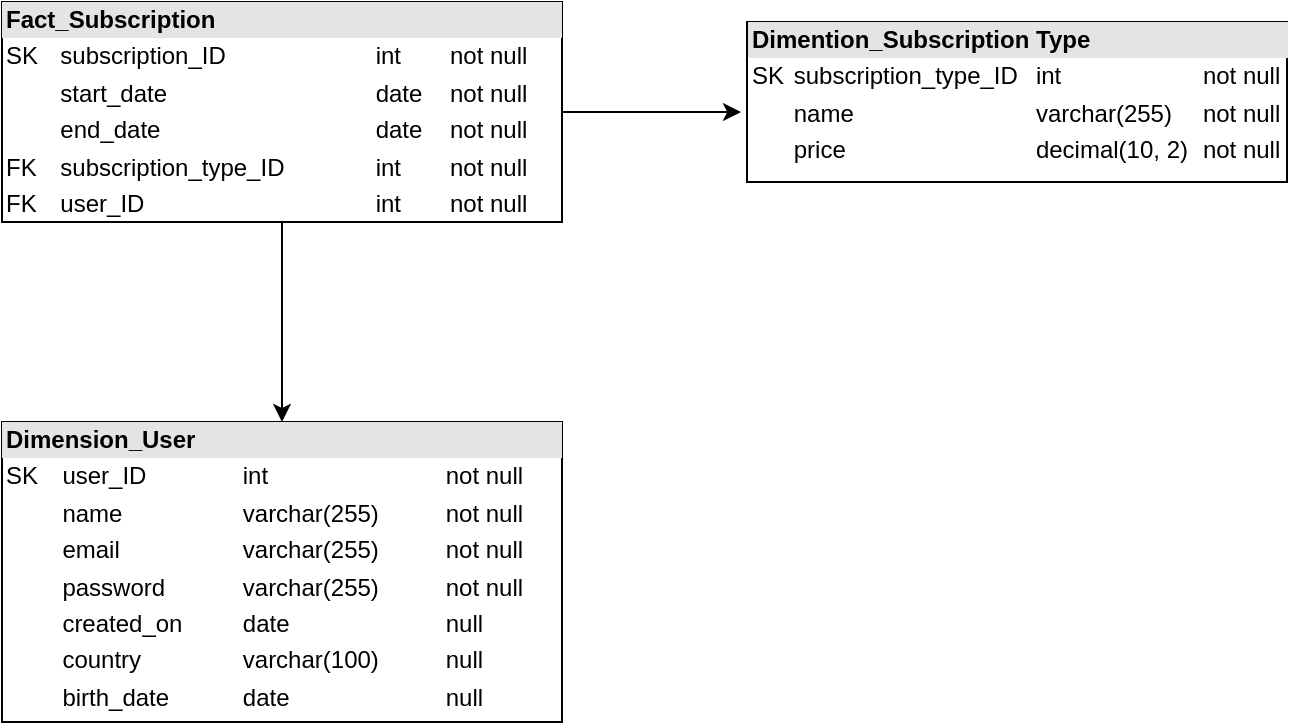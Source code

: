 <mxfile version="25.0.1" pages="2">
  <diagram name="Page-1" id="txToOMkD4dYvNyJyFBxO">
    <mxGraphModel dx="1434" dy="782" grid="1" gridSize="10" guides="1" tooltips="1" connect="1" arrows="1" fold="1" page="1" pageScale="1" pageWidth="850" pageHeight="1100" math="0" shadow="0">
      <root>
        <mxCell id="0" />
        <mxCell id="1" parent="0" />
        <mxCell id="92E1vozaBdeg2flHg4TQ-5" value="&lt;div style=&quot;box-sizing:border-box;width:100%;background:#e4e4e4;padding:2px;&quot;&gt;&lt;b&gt;Dimension_User&lt;/b&gt;&lt;/div&gt;&lt;table style=&quot;width:100%;font-size:1em;&quot; cellpadding=&quot;2&quot; cellspacing=&quot;0&quot;&gt;&lt;tbody&gt;&lt;tr&gt;&lt;td&gt;SK&lt;/td&gt;&lt;td&gt;user_ID&lt;/td&gt;&lt;td&gt;int&lt;/td&gt;&lt;td&gt;not null&lt;/td&gt;&lt;/tr&gt;&lt;tr&gt;&lt;td&gt;&lt;br&gt;&lt;/td&gt;&lt;td&gt;name&lt;/td&gt;&lt;td&gt;varchar(255)&lt;/td&gt;&lt;td&gt;not null&lt;/td&gt;&lt;/tr&gt;&lt;tr&gt;&lt;td&gt;&lt;/td&gt;&lt;td&gt;email&lt;/td&gt;&lt;td&gt;varchar(255)&lt;/td&gt;&lt;td&gt;not null&lt;/td&gt;&lt;/tr&gt;&lt;tr&gt;&lt;td&gt;&lt;/td&gt;&lt;td&gt;password&lt;/td&gt;&lt;td&gt;varchar(255)&lt;/td&gt;&lt;td&gt;not null&lt;/td&gt;&lt;/tr&gt;&lt;tr&gt;&lt;td&gt;&lt;br&gt;&lt;/td&gt;&lt;td&gt;created_on&lt;/td&gt;&lt;td&gt;date&lt;/td&gt;&lt;td&gt;null&lt;/td&gt;&lt;/tr&gt;&lt;tr&gt;&lt;td&gt;&lt;br&gt;&lt;/td&gt;&lt;td&gt;country&lt;/td&gt;&lt;td&gt;varchar(100)&lt;/td&gt;&lt;td&gt;null&lt;/td&gt;&lt;/tr&gt;&lt;tr&gt;&lt;td&gt;&lt;br&gt;&lt;/td&gt;&lt;td&gt;birth_date&lt;/td&gt;&lt;td&gt;date&lt;/td&gt;&lt;td&gt;null&lt;/td&gt;&lt;/tr&gt;&lt;/tbody&gt;&lt;/table&gt;" style="verticalAlign=top;align=left;overflow=fill;html=1;whiteSpace=wrap;strokeColor=default;fontFamily=Helvetica;fontSize=12;fontColor=default;fillColor=default;" parent="1" vertex="1">
          <mxGeometry x="140" y="610" width="280" height="150" as="geometry" />
        </mxCell>
        <mxCell id="dmPgnCwhPedwT-ar_Fuw-7" style="edgeStyle=orthogonalEdgeStyle;rounded=0;orthogonalLoop=1;jettySize=auto;html=1;entryX=0.5;entryY=0;entryDx=0;entryDy=0;" edge="1" parent="1" source="dmPgnCwhPedwT-ar_Fuw-1" target="92E1vozaBdeg2flHg4TQ-5">
          <mxGeometry relative="1" as="geometry" />
        </mxCell>
        <mxCell id="dmPgnCwhPedwT-ar_Fuw-1" value="&lt;div style=&quot;box-sizing:border-box;width:100%;background:#e4e4e4;padding:2px;&quot;&gt;&lt;b&gt;Fact_Subscription&lt;/b&gt;&lt;/div&gt;&lt;table style=&quot;width:100%;font-size:1em;&quot; cellpadding=&quot;2&quot; cellspacing=&quot;0&quot;&gt;&lt;tbody&gt;&lt;tr&gt;&lt;td&gt;SK&lt;/td&gt;&lt;td&gt;subscription_ID &lt;/td&gt;&lt;td&gt;int&lt;/td&gt;&lt;td&gt;not null&lt;/td&gt;&lt;/tr&gt;&lt;tr&gt;&lt;td&gt;&lt;br&gt;&lt;/td&gt;&lt;td&gt;start_date&lt;/td&gt;&lt;td&gt;date&lt;br&gt;&lt;/td&gt;&lt;td&gt;not null&lt;/td&gt;&lt;/tr&gt;&lt;tr&gt;&lt;td&gt;&lt;/td&gt;&lt;td&gt;end_date&lt;br&gt;&lt;/td&gt;&lt;td&gt;date&lt;br&gt;&lt;/td&gt;&lt;td&gt;not null&lt;/td&gt;&lt;/tr&gt;&lt;tr&gt;&lt;td&gt;FK&lt;/td&gt;&lt;td&gt;subscription_type_ID &lt;/td&gt;&lt;td&gt;int&lt;/td&gt;&lt;td&gt;not null&lt;/td&gt;&lt;/tr&gt;&lt;tr&gt;&lt;td&gt;FK&lt;/td&gt;&lt;td&gt;user_ID &lt;/td&gt;&lt;td&gt;int&lt;/td&gt;&lt;td&gt;not null&lt;/td&gt;&lt;/tr&gt;&lt;/tbody&gt;&lt;/table&gt;" style="verticalAlign=top;align=left;overflow=fill;html=1;whiteSpace=wrap;strokeColor=default;fontFamily=Helvetica;fontSize=12;fontColor=default;fillColor=default;" vertex="1" parent="1">
          <mxGeometry x="140" y="400" width="280" height="110" as="geometry" />
        </mxCell>
        <mxCell id="dmPgnCwhPedwT-ar_Fuw-3" value="&lt;div style=&quot;box-sizing:border-box;width:100%;background:#e4e4e4;padding:2px;&quot;&gt;&lt;b&gt;Dimention_Subscription Type&lt;br&gt;&lt;/b&gt;&lt;/div&gt;&lt;table style=&quot;width:100%;font-size:1em;&quot; cellpadding=&quot;2&quot; cellspacing=&quot;0&quot;&gt;&lt;tbody&gt;&lt;tr&gt;&lt;td&gt;SK&lt;/td&gt;&lt;td&gt;subscription_type_ID &lt;br&gt;&lt;/td&gt;&lt;td&gt;int&lt;/td&gt;&lt;td&gt;not null&lt;/td&gt;&lt;/tr&gt;&lt;tr&gt;&lt;td&gt;&lt;br&gt;&lt;/td&gt;&lt;td&gt;name&lt;br&gt;&lt;/td&gt;&lt;td&gt;varchar(255)&lt;br&gt;&lt;/td&gt;&lt;td&gt;not null&lt;/td&gt;&lt;/tr&gt;&lt;tr&gt;&lt;td&gt;&lt;/td&gt;&lt;td&gt;price&lt;br&gt;&lt;/td&gt;&lt;td&gt;decimal(10, 2)&lt;br&gt;&lt;/td&gt;&lt;td&gt;not null&lt;/td&gt;&lt;/tr&gt;&lt;tr&gt;&lt;td&gt;&lt;br&gt;&lt;/td&gt;&lt;td&gt;&lt;br&gt;&lt;/td&gt;&lt;td&gt;&lt;br&gt;&lt;/td&gt;&lt;td&gt;&lt;br&gt;&lt;/td&gt;&lt;/tr&gt;&lt;tr&gt;&lt;td&gt;&lt;br&gt;&lt;/td&gt;&lt;td&gt;&lt;br&gt;&lt;/td&gt;&lt;td&gt;&lt;br&gt;&lt;/td&gt;&lt;td&gt;&lt;br&gt;&lt;/td&gt;&lt;/tr&gt;&lt;/tbody&gt;&lt;/table&gt;" style="verticalAlign=top;align=left;overflow=fill;html=1;whiteSpace=wrap;strokeColor=default;fontFamily=Helvetica;fontSize=12;fontColor=default;fillColor=default;" vertex="1" parent="1">
          <mxGeometry x="512.5" y="410" width="270" height="80" as="geometry" />
        </mxCell>
        <mxCell id="dmPgnCwhPedwT-ar_Fuw-4" style="edgeStyle=orthogonalEdgeStyle;rounded=0;orthogonalLoop=1;jettySize=auto;html=1;entryX=-0.011;entryY=0.563;entryDx=0;entryDy=0;entryPerimeter=0;" edge="1" parent="1" source="dmPgnCwhPedwT-ar_Fuw-1" target="dmPgnCwhPedwT-ar_Fuw-3">
          <mxGeometry relative="1" as="geometry" />
        </mxCell>
      </root>
    </mxGraphModel>
  </diagram>
  <diagram id="pDPEpERML9iZT6P0Kqnc" name="Page-2">
    <mxGraphModel dx="1195" dy="652" grid="1" gridSize="10" guides="1" tooltips="1" connect="1" arrows="1" fold="1" page="1" pageScale="1" pageWidth="850" pageHeight="1100" math="0" shadow="0">
      <root>
        <mxCell id="0" />
        <mxCell id="1" parent="0" />
        <mxCell id="nZIPn4DIDTQEP8xdn8pd-1" value="&lt;div style=&quot;box-sizing:border-box;width:100%;background:#e4e4e4;padding:2px;&quot;&gt;&lt;b&gt;Dimension_Song&lt;/b&gt;&lt;/div&gt;&lt;table style=&quot;width:100%;font-size:1em;&quot; cellpadding=&quot;2&quot; cellspacing=&quot;0&quot;&gt;&lt;tbody&gt;&lt;tr&gt;&lt;td&gt;SK&lt;/td&gt;&lt;td&gt;song_ID&lt;/td&gt;&lt;td&gt;int&lt;/td&gt;&lt;td&gt;not null&lt;/td&gt;&lt;/tr&gt;&lt;tr&gt;&lt;td&gt;&lt;br&gt;&lt;/td&gt;&lt;td&gt;title&lt;/td&gt;&lt;td&gt;varchar(255)&lt;/td&gt;&lt;td&gt;not null&lt;/td&gt;&lt;/tr&gt;&lt;tr&gt;&lt;td&gt;&lt;/td&gt;&lt;td&gt;duration&lt;/td&gt;&lt;td&gt;int&lt;/td&gt;&lt;td&gt;not null&lt;/td&gt;&lt;/tr&gt;&lt;tr&gt;&lt;td&gt;&lt;/td&gt;&lt;td&gt;release_date&lt;/td&gt;&lt;td&gt;date&lt;/td&gt;&lt;td&gt;not null&lt;/td&gt;&lt;/tr&gt;&lt;tr&gt;&lt;td&gt;FK&lt;/td&gt;&lt;td&gt;artist_ID&lt;/td&gt;&lt;td&gt;int&lt;/td&gt;&lt;td&gt;not null&lt;/td&gt;&lt;/tr&gt;&lt;tr&gt;&lt;td&gt;FK&lt;/td&gt;&lt;td&gt;album_ID&lt;/td&gt;&lt;td&gt;int&lt;/td&gt;&lt;td&gt;not null&lt;/td&gt;&lt;/tr&gt;&lt;/tbody&gt;&lt;/table&gt;" style="verticalAlign=top;align=left;overflow=fill;html=1;whiteSpace=wrap;strokeColor=default;fontFamily=Helvetica;fontSize=12;fontColor=default;fillColor=default;" parent="1" vertex="1">
          <mxGeometry x="425" y="260" width="270" height="130" as="geometry" />
        </mxCell>
        <mxCell id="b7cUhiKRYtQEdMRyXBwH-1" value="&lt;div style=&quot;box-sizing:border-box;width:100%;background:#e4e4e4;padding:2px;&quot;&gt;&lt;b&gt;Dimension_Artist&lt;/b&gt;&lt;/div&gt;&lt;table style=&quot;width:100%;font-size:1em;&quot; cellpadding=&quot;2&quot; cellspacing=&quot;0&quot;&gt;&lt;tbody&gt;&lt;tr&gt;&lt;td&gt;SK&amp;nbsp;&lt;/td&gt;&lt;td&gt;artist_ID&lt;/td&gt;&lt;td&gt;int&lt;/td&gt;&lt;td&gt;not null&lt;/td&gt;&lt;/tr&gt;&lt;tr&gt;&lt;td&gt;&lt;br&gt;&lt;/td&gt;&lt;td&gt;name&lt;/td&gt;&lt;td&gt;varchar(255)&lt;/td&gt;&lt;td&gt;not null&lt;/td&gt;&lt;/tr&gt;&lt;tr&gt;&lt;td&gt;&lt;br&gt;&lt;/td&gt;&lt;td&gt;bio&lt;/td&gt;&lt;td&gt;text&lt;/td&gt;&lt;td&gt;null&lt;/td&gt;&lt;/tr&gt;&lt;tr&gt;&lt;td&gt;&lt;br&gt;&lt;/td&gt;&lt;td&gt;country&lt;/td&gt;&lt;td&gt;varchar(100)&lt;/td&gt;&lt;td&gt;null&lt;/td&gt;&lt;/tr&gt;&lt;/tbody&gt;&lt;/table&gt;" style="verticalAlign=top;align=left;overflow=fill;html=1;whiteSpace=wrap;strokeColor=default;fontFamily=Helvetica;fontSize=12;fontColor=default;fillColor=default;" parent="1" vertex="1">
          <mxGeometry x="65" y="240" width="260" height="90" as="geometry" />
        </mxCell>
        <mxCell id="7Nwgg4m071daToGdOi2J-1" value="&lt;div style=&quot;box-sizing:border-box;width:100%;background:#e4e4e4;padding:2px;&quot;&gt;&lt;b&gt;Dimension_Album&lt;/b&gt;&lt;/div&gt;&lt;table style=&quot;width:100%;font-size:1em;&quot; cellpadding=&quot;2&quot; cellspacing=&quot;0&quot;&gt;&lt;tbody&gt;&lt;tr&gt;&lt;td&gt;SK&lt;/td&gt;&lt;td&gt;album_ID&lt;/td&gt;&lt;td&gt;int&lt;/td&gt;&lt;td&gt;not null&lt;/td&gt;&lt;/tr&gt;&lt;tr&gt;&lt;td&gt;&lt;br&gt;&lt;/td&gt;&lt;td&gt;title&lt;/td&gt;&lt;td&gt;varchar(255)&lt;/td&gt;&lt;td&gt;not null&lt;/td&gt;&lt;/tr&gt;&lt;tr&gt;&lt;td&gt;&lt;/td&gt;&lt;td&gt;duration&lt;/td&gt;&lt;td&gt;int&lt;/td&gt;&lt;td&gt;not null&lt;/td&gt;&lt;/tr&gt;&lt;tr&gt;&lt;td&gt;&lt;/td&gt;&lt;td&gt;release_date&lt;/td&gt;&lt;td&gt;date&lt;/td&gt;&lt;td&gt;not null&lt;/td&gt;&lt;/tr&gt;&lt;tr&gt;&lt;td&gt;FK&lt;/td&gt;&lt;td&gt;artist_ID&lt;/td&gt;&lt;td&gt;int&lt;/td&gt;&lt;td&gt;not null&lt;/td&gt;&lt;/tr&gt;&lt;/tbody&gt;&lt;/table&gt;" style="verticalAlign=top;align=left;overflow=fill;html=1;whiteSpace=wrap;strokeColor=default;fontFamily=Helvetica;fontSize=12;fontColor=default;fillColor=default;" parent="1" vertex="1">
          <mxGeometry x="64" y="380" width="270" height="110" as="geometry" />
        </mxCell>
        <mxCell id="tlUOb_Gpsk3pa58QrbRE-1" value="" style="endArrow=block;endFill=1;html=1;edgeStyle=orthogonalEdgeStyle;align=left;verticalAlign=top;rounded=0;fontFamily=Helvetica;fontSize=12;fontColor=default;exitX=-0.003;exitY=0.305;exitDx=0;exitDy=0;exitPerimeter=0;" parent="1" source="nZIPn4DIDTQEP8xdn8pd-1" edge="1">
          <mxGeometry x="-1" relative="1" as="geometry">
            <mxPoint x="370" y="610" as="sourcePoint" />
            <mxPoint x="325" y="300" as="targetPoint" />
            <Array as="points" />
          </mxGeometry>
        </mxCell>
        <mxCell id="tlUOb_Gpsk3pa58QrbRE-2" value="" style="edgeLabel;resizable=0;html=1;align=left;verticalAlign=bottom;strokeColor=default;fontFamily=Helvetica;fontSize=12;fontColor=default;fillColor=default;" parent="tlUOb_Gpsk3pa58QrbRE-1" connectable="0" vertex="1">
          <mxGeometry x="-1" relative="1" as="geometry" />
        </mxCell>
        <mxCell id="tlUOb_Gpsk3pa58QrbRE-3" value="" style="edgeLabel;html=1;align=center;verticalAlign=middle;resizable=0;points=[];strokeColor=default;fontFamily=Helvetica;fontSize=12;fontColor=default;fillColor=default;" parent="tlUOb_Gpsk3pa58QrbRE-1" connectable="0" vertex="1">
          <mxGeometry x="-0.9" y="14" relative="1" as="geometry">
            <mxPoint as="offset" />
          </mxGeometry>
        </mxCell>
        <mxCell id="UNTOxxLGLdJYelcY6XSA-1" value="" style="endArrow=block;endFill=1;html=1;edgeStyle=orthogonalEdgeStyle;align=left;verticalAlign=top;rounded=0;fontFamily=Helvetica;fontSize=12;fontColor=default;entryX=1.007;entryY=0.56;entryDx=0;entryDy=0;entryPerimeter=0;exitX=-0.009;exitY=0.921;exitDx=0;exitDy=0;exitPerimeter=0;" parent="1" source="nZIPn4DIDTQEP8xdn8pd-1" target="7Nwgg4m071daToGdOi2J-1" edge="1">
          <mxGeometry x="-1" relative="1" as="geometry">
            <mxPoint x="390" y="530" as="sourcePoint" />
            <mxPoint x="600" y="630" as="targetPoint" />
          </mxGeometry>
        </mxCell>
        <mxCell id="UNTOxxLGLdJYelcY6XSA-2" value="" style="edgeLabel;resizable=0;html=1;align=left;verticalAlign=bottom;strokeColor=default;fontFamily=Helvetica;fontSize=12;fontColor=default;fillColor=default;" parent="UNTOxxLGLdJYelcY6XSA-1" connectable="0" vertex="1">
          <mxGeometry x="-1" relative="1" as="geometry" />
        </mxCell>
        <mxCell id="UNTOxxLGLdJYelcY6XSA-3" value="" style="edgeLabel;html=1;align=center;verticalAlign=middle;resizable=0;points=[];strokeColor=default;fontFamily=Helvetica;fontSize=12;fontColor=default;fillColor=default;" parent="UNTOxxLGLdJYelcY6XSA-1" connectable="0" vertex="1">
          <mxGeometry x="-0.9" y="14" relative="1" as="geometry">
            <mxPoint as="offset" />
          </mxGeometry>
        </mxCell>
        <mxCell id="s5D_lbXxbgHIv23vnqau-1" value="" style="endArrow=block;endFill=1;html=1;edgeStyle=orthogonalEdgeStyle;align=left;verticalAlign=top;rounded=0;fontFamily=Helvetica;fontSize=12;fontColor=default;entryX=0.526;entryY=0.991;entryDx=0;entryDy=0;exitX=0.51;exitY=0.002;exitDx=0;exitDy=0;entryPerimeter=0;exitPerimeter=0;" parent="1" source="7Nwgg4m071daToGdOi2J-1" target="b7cUhiKRYtQEdMRyXBwH-1" edge="1">
          <mxGeometry x="-1" relative="1" as="geometry">
            <mxPoint x="202.5" y="389.99" as="sourcePoint" />
            <mxPoint x="197.5" y="339.99" as="targetPoint" />
            <Array as="points">
              <mxPoint x="202" y="380" />
            </Array>
          </mxGeometry>
        </mxCell>
        <mxCell id="s5D_lbXxbgHIv23vnqau-2" value="" style="edgeLabel;resizable=0;html=1;align=left;verticalAlign=bottom;strokeColor=default;fontFamily=Helvetica;fontSize=12;fontColor=default;fillColor=default;" parent="s5D_lbXxbgHIv23vnqau-1" connectable="0" vertex="1">
          <mxGeometry x="-1" relative="1" as="geometry" />
        </mxCell>
        <mxCell id="s5D_lbXxbgHIv23vnqau-3" value="" style="edgeLabel;html=1;align=center;verticalAlign=middle;resizable=0;points=[];strokeColor=default;fontFamily=Helvetica;fontSize=12;fontColor=default;fillColor=default;" parent="s5D_lbXxbgHIv23vnqau-1" connectable="0" vertex="1">
          <mxGeometry x="-0.9" y="14" relative="1" as="geometry">
            <mxPoint as="offset" />
          </mxGeometry>
        </mxCell>
        <mxCell id="6f2qoyPo5W0nK-nImIwi-1" value="&lt;div style=&quot;box-sizing:border-box;width:100%;background:#e4e4e4;padding:2px;&quot;&gt;&lt;b&gt;Fact_Playlist_Song&lt;/b&gt;&lt;/div&gt;&lt;table style=&quot;width:100%;font-size:1em;&quot; cellpadding=&quot;2&quot; cellspacing=&quot;0&quot;&gt;&lt;tbody&gt;&lt;tr&gt;&lt;td&gt;SK FK&lt;/td&gt;&lt;td&gt;playlist_ID&lt;/td&gt;&lt;td&gt;int&lt;/td&gt;&lt;td&gt;not null&lt;/td&gt;&lt;/tr&gt;&lt;tr&gt;&lt;td&gt;SK FK&lt;/td&gt;&lt;td&gt;song_ID&lt;/td&gt;&lt;td&gt;int&lt;/td&gt;&lt;td&gt;not null&lt;/td&gt;&lt;/tr&gt;&lt;/tbody&gt;&lt;/table&gt;" style="verticalAlign=top;align=left;overflow=fill;html=1;whiteSpace=wrap;strokeColor=default;fontFamily=Helvetica;fontSize=12;fontColor=default;fillColor=default;" parent="1" vertex="1">
          <mxGeometry x="430" y="470" width="260" height="60" as="geometry" />
        </mxCell>
        <mxCell id="PN9rbkrm_3KIOpBqUfZc-1" value="" style="endArrow=block;endFill=1;html=1;edgeStyle=orthogonalEdgeStyle;align=left;verticalAlign=top;rounded=0;fontFamily=Helvetica;fontSize=12;fontColor=default;entryX=0.5;entryY=1;entryDx=0;entryDy=0;exitX=0.5;exitY=0;exitDx=0;exitDy=0;" parent="1" source="6f2qoyPo5W0nK-nImIwi-1" target="nZIPn4DIDTQEP8xdn8pd-1" edge="1">
          <mxGeometry x="-1" relative="1" as="geometry">
            <mxPoint x="725" y="329.5" as="sourcePoint" />
            <mxPoint x="630" y="133.5" as="targetPoint" />
          </mxGeometry>
        </mxCell>
        <mxCell id="PN9rbkrm_3KIOpBqUfZc-2" value="" style="edgeLabel;resizable=0;html=1;align=left;verticalAlign=bottom;strokeColor=default;fontFamily=Helvetica;fontSize=12;fontColor=default;fillColor=default;" parent="PN9rbkrm_3KIOpBqUfZc-1" connectable="0" vertex="1">
          <mxGeometry x="-1" relative="1" as="geometry" />
        </mxCell>
        <mxCell id="PN9rbkrm_3KIOpBqUfZc-3" value="" style="edgeLabel;html=1;align=center;verticalAlign=middle;resizable=0;points=[];strokeColor=default;fontFamily=Helvetica;fontSize=12;fontColor=default;fillColor=default;" parent="PN9rbkrm_3KIOpBqUfZc-1" connectable="0" vertex="1">
          <mxGeometry x="-0.9" y="14" relative="1" as="geometry">
            <mxPoint as="offset" />
          </mxGeometry>
        </mxCell>
        <mxCell id="e1XacENz34ILY-F-R09r-1" value="&lt;div style=&quot;box-sizing:border-box;width:100%;background:#e4e4e4;padding:2px;&quot;&gt;&lt;b&gt;Dimension_Playlist&lt;/b&gt;&lt;/div&gt;&lt;table style=&quot;width:100%;font-size:1em;&quot; cellpadding=&quot;2&quot; cellspacing=&quot;0&quot;&gt;&lt;tbody&gt;&lt;tr&gt;&lt;td&gt;SK&amp;nbsp;&lt;/td&gt;&lt;td&gt;playlist_ID&lt;/td&gt;&lt;td&gt;int&lt;/td&gt;&lt;td&gt;not null&lt;/td&gt;&lt;/tr&gt;&lt;tr&gt;&lt;td&gt;&lt;br&gt;&lt;/td&gt;&lt;td&gt;title&lt;/td&gt;&lt;td&gt;varchar(255)&lt;/td&gt;&lt;td&gt;not null&lt;/td&gt;&lt;/tr&gt;&lt;tr&gt;&lt;td&gt;&lt;br&gt;&lt;/td&gt;&lt;td&gt;created_on&lt;/td&gt;&lt;td&gt;date&lt;/td&gt;&lt;td&gt;null&lt;/td&gt;&lt;/tr&gt;&lt;tr&gt;&lt;td&gt;FK&lt;br&gt;&lt;/td&gt;&lt;td&gt;user_ID&lt;/td&gt;&lt;td&gt;int&lt;/td&gt;&lt;td&gt;not null&lt;/td&gt;&lt;/tr&gt;&lt;/tbody&gt;&lt;/table&gt;" style="verticalAlign=top;align=left;overflow=fill;html=1;whiteSpace=wrap;strokeColor=default;fontFamily=Helvetica;fontSize=12;fontColor=default;fillColor=default;" parent="1" vertex="1">
          <mxGeometry x="440" y="80" width="260" height="90" as="geometry" />
        </mxCell>
        <mxCell id="e1XacENz34ILY-F-R09r-2" value="" style="endArrow=block;endFill=1;html=1;edgeStyle=orthogonalEdgeStyle;align=left;verticalAlign=top;rounded=0;fontFamily=Helvetica;fontSize=12;fontColor=default;exitX=1;exitY=0.5;exitDx=0;exitDy=0;entryX=1;entryY=0.5;entryDx=0;entryDy=0;" parent="1" source="6f2qoyPo5W0nK-nImIwi-1" target="e1XacENz34ILY-F-R09r-1" edge="1">
          <mxGeometry x="-1" relative="1" as="geometry">
            <mxPoint x="876" y="240" as="sourcePoint" />
            <mxPoint x="750" y="240" as="targetPoint" />
            <Array as="points">
              <mxPoint x="750" y="500" />
              <mxPoint x="750" y="125" />
            </Array>
          </mxGeometry>
        </mxCell>
        <mxCell id="e1XacENz34ILY-F-R09r-3" value="" style="edgeLabel;resizable=0;html=1;align=left;verticalAlign=bottom;strokeColor=default;fontFamily=Helvetica;fontSize=12;fontColor=default;fillColor=default;" parent="e1XacENz34ILY-F-R09r-2" connectable="0" vertex="1">
          <mxGeometry x="-1" relative="1" as="geometry" />
        </mxCell>
        <mxCell id="e1XacENz34ILY-F-R09r-4" value="" style="edgeLabel;html=1;align=center;verticalAlign=middle;resizable=0;points=[];strokeColor=default;fontFamily=Helvetica;fontSize=12;fontColor=default;fillColor=default;" parent="e1XacENz34ILY-F-R09r-2" connectable="0" vertex="1">
          <mxGeometry x="-0.9" y="14" relative="1" as="geometry">
            <mxPoint as="offset" />
          </mxGeometry>
        </mxCell>
        <mxCell id="VMYYg2op0ts0Bla0YfdW-1" value="&lt;div style=&quot;box-sizing:border-box;width:100%;background:#e4e4e4;padding:2px;&quot;&gt;&lt;b&gt;Dimension_User&lt;/b&gt;&lt;/div&gt;&lt;table style=&quot;width:100%;font-size:1em;&quot; cellpadding=&quot;2&quot; cellspacing=&quot;0&quot;&gt;&lt;tbody&gt;&lt;tr&gt;&lt;td&gt;SK&lt;/td&gt;&lt;td&gt;user_ID&lt;/td&gt;&lt;td&gt;int&lt;/td&gt;&lt;td&gt;not null&lt;/td&gt;&lt;/tr&gt;&lt;tr&gt;&lt;td&gt;&lt;br&gt;&lt;/td&gt;&lt;td&gt;name&lt;/td&gt;&lt;td&gt;varchar(255)&lt;/td&gt;&lt;td&gt;not null&lt;/td&gt;&lt;/tr&gt;&lt;tr&gt;&lt;td&gt;&lt;/td&gt;&lt;td&gt;email&lt;/td&gt;&lt;td&gt;varchar(255)&lt;/td&gt;&lt;td&gt;not null&lt;/td&gt;&lt;/tr&gt;&lt;tr&gt;&lt;td&gt;&lt;/td&gt;&lt;td&gt;password&lt;/td&gt;&lt;td&gt;varchar(255)&lt;/td&gt;&lt;td&gt;not null&lt;/td&gt;&lt;/tr&gt;&lt;tr&gt;&lt;td&gt;&lt;br&gt;&lt;/td&gt;&lt;td&gt;created_on&lt;/td&gt;&lt;td&gt;date&lt;/td&gt;&lt;td&gt;null&lt;/td&gt;&lt;/tr&gt;&lt;tr&gt;&lt;td&gt;&lt;br&gt;&lt;/td&gt;&lt;td&gt;country&lt;/td&gt;&lt;td&gt;varchar(100)&lt;/td&gt;&lt;td&gt;null&lt;/td&gt;&lt;/tr&gt;&lt;tr&gt;&lt;td&gt;&lt;br&gt;&lt;/td&gt;&lt;td&gt;birth_date&lt;/td&gt;&lt;td&gt;date&lt;/td&gt;&lt;td&gt;null&lt;/td&gt;&lt;/tr&gt;&lt;/tbody&gt;&lt;/table&gt;" style="verticalAlign=top;align=left;overflow=fill;html=1;whiteSpace=wrap;strokeColor=default;fontFamily=Helvetica;fontSize=12;fontColor=default;fillColor=default;" parent="1" vertex="1">
          <mxGeometry x="75" y="30" width="260" height="150" as="geometry" />
        </mxCell>
        <mxCell id="VMYYg2op0ts0Bla0YfdW-2" value="" style="endArrow=block;endFill=1;html=1;edgeStyle=orthogonalEdgeStyle;align=left;verticalAlign=top;rounded=0;fontFamily=Helvetica;fontSize=12;fontColor=default;entryX=1.001;entryY=0.593;entryDx=0;entryDy=0;entryPerimeter=0;exitX=-0.005;exitY=0.448;exitDx=0;exitDy=0;exitPerimeter=0;" parent="1" source="e1XacENz34ILY-F-R09r-1" target="VMYYg2op0ts0Bla0YfdW-1" edge="1">
          <mxGeometry x="-1" relative="1" as="geometry">
            <mxPoint x="420" y="300" as="sourcePoint" />
            <mxPoint x="380" y="33" as="targetPoint" />
            <Array as="points">
              <mxPoint x="439" y="119" />
            </Array>
          </mxGeometry>
        </mxCell>
        <mxCell id="VMYYg2op0ts0Bla0YfdW-3" value="" style="edgeLabel;resizable=0;html=1;align=left;verticalAlign=bottom;strokeColor=default;fontFamily=Helvetica;fontSize=12;fontColor=default;fillColor=default;" parent="VMYYg2op0ts0Bla0YfdW-2" connectable="0" vertex="1">
          <mxGeometry x="-1" relative="1" as="geometry" />
        </mxCell>
        <mxCell id="VMYYg2op0ts0Bla0YfdW-4" value="" style="edgeLabel;html=1;align=center;verticalAlign=middle;resizable=0;points=[];strokeColor=default;fontFamily=Helvetica;fontSize=12;fontColor=default;fillColor=default;" parent="VMYYg2op0ts0Bla0YfdW-2" connectable="0" vertex="1">
          <mxGeometry x="-0.9" y="14" relative="1" as="geometry">
            <mxPoint as="offset" />
          </mxGeometry>
        </mxCell>
      </root>
    </mxGraphModel>
  </diagram>
</mxfile>
